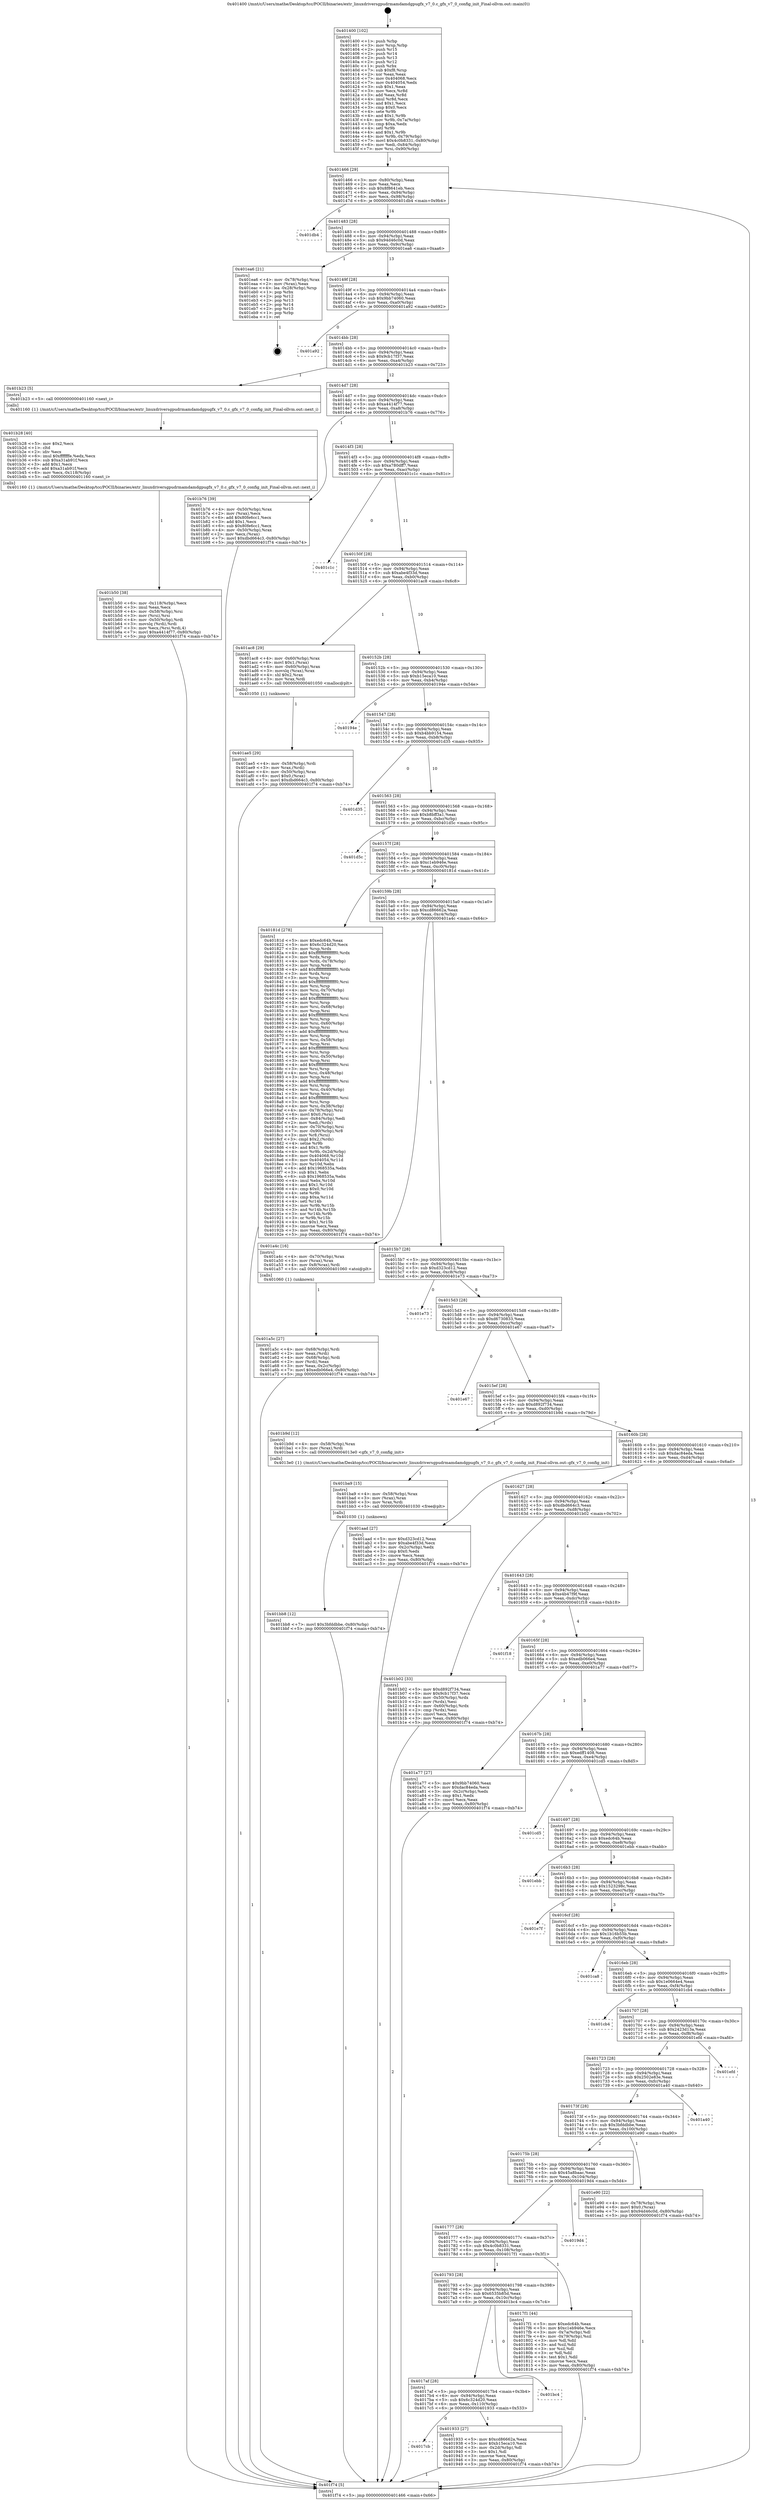 digraph "0x401400" {
  label = "0x401400 (/mnt/c/Users/mathe/Desktop/tcc/POCII/binaries/extr_linuxdriversgpudrmamdamdgpugfx_v7_0.c_gfx_v7_0_config_init_Final-ollvm.out::main(0))"
  labelloc = "t"
  node[shape=record]

  Entry [label="",width=0.3,height=0.3,shape=circle,fillcolor=black,style=filled]
  "0x401466" [label="{
     0x401466 [29]\l
     | [instrs]\l
     &nbsp;&nbsp;0x401466 \<+3\>: mov -0x80(%rbp),%eax\l
     &nbsp;&nbsp;0x401469 \<+2\>: mov %eax,%ecx\l
     &nbsp;&nbsp;0x40146b \<+6\>: sub $0x8f8641eb,%ecx\l
     &nbsp;&nbsp;0x401471 \<+6\>: mov %eax,-0x94(%rbp)\l
     &nbsp;&nbsp;0x401477 \<+6\>: mov %ecx,-0x98(%rbp)\l
     &nbsp;&nbsp;0x40147d \<+6\>: je 0000000000401db4 \<main+0x9b4\>\l
  }"]
  "0x401db4" [label="{
     0x401db4\l
  }", style=dashed]
  "0x401483" [label="{
     0x401483 [28]\l
     | [instrs]\l
     &nbsp;&nbsp;0x401483 \<+5\>: jmp 0000000000401488 \<main+0x88\>\l
     &nbsp;&nbsp;0x401488 \<+6\>: mov -0x94(%rbp),%eax\l
     &nbsp;&nbsp;0x40148e \<+5\>: sub $0x94d46c0d,%eax\l
     &nbsp;&nbsp;0x401493 \<+6\>: mov %eax,-0x9c(%rbp)\l
     &nbsp;&nbsp;0x401499 \<+6\>: je 0000000000401ea6 \<main+0xaa6\>\l
  }"]
  Exit [label="",width=0.3,height=0.3,shape=circle,fillcolor=black,style=filled,peripheries=2]
  "0x401ea6" [label="{
     0x401ea6 [21]\l
     | [instrs]\l
     &nbsp;&nbsp;0x401ea6 \<+4\>: mov -0x78(%rbp),%rax\l
     &nbsp;&nbsp;0x401eaa \<+2\>: mov (%rax),%eax\l
     &nbsp;&nbsp;0x401eac \<+4\>: lea -0x28(%rbp),%rsp\l
     &nbsp;&nbsp;0x401eb0 \<+1\>: pop %rbx\l
     &nbsp;&nbsp;0x401eb1 \<+2\>: pop %r12\l
     &nbsp;&nbsp;0x401eb3 \<+2\>: pop %r13\l
     &nbsp;&nbsp;0x401eb5 \<+2\>: pop %r14\l
     &nbsp;&nbsp;0x401eb7 \<+2\>: pop %r15\l
     &nbsp;&nbsp;0x401eb9 \<+1\>: pop %rbp\l
     &nbsp;&nbsp;0x401eba \<+1\>: ret\l
  }"]
  "0x40149f" [label="{
     0x40149f [28]\l
     | [instrs]\l
     &nbsp;&nbsp;0x40149f \<+5\>: jmp 00000000004014a4 \<main+0xa4\>\l
     &nbsp;&nbsp;0x4014a4 \<+6\>: mov -0x94(%rbp),%eax\l
     &nbsp;&nbsp;0x4014aa \<+5\>: sub $0x9bb74060,%eax\l
     &nbsp;&nbsp;0x4014af \<+6\>: mov %eax,-0xa0(%rbp)\l
     &nbsp;&nbsp;0x4014b5 \<+6\>: je 0000000000401a92 \<main+0x692\>\l
  }"]
  "0x401bb8" [label="{
     0x401bb8 [12]\l
     | [instrs]\l
     &nbsp;&nbsp;0x401bb8 \<+7\>: movl $0x3bfddbbe,-0x80(%rbp)\l
     &nbsp;&nbsp;0x401bbf \<+5\>: jmp 0000000000401f74 \<main+0xb74\>\l
  }"]
  "0x401a92" [label="{
     0x401a92\l
  }", style=dashed]
  "0x4014bb" [label="{
     0x4014bb [28]\l
     | [instrs]\l
     &nbsp;&nbsp;0x4014bb \<+5\>: jmp 00000000004014c0 \<main+0xc0\>\l
     &nbsp;&nbsp;0x4014c0 \<+6\>: mov -0x94(%rbp),%eax\l
     &nbsp;&nbsp;0x4014c6 \<+5\>: sub $0x9cb17f37,%eax\l
     &nbsp;&nbsp;0x4014cb \<+6\>: mov %eax,-0xa4(%rbp)\l
     &nbsp;&nbsp;0x4014d1 \<+6\>: je 0000000000401b23 \<main+0x723\>\l
  }"]
  "0x401ba9" [label="{
     0x401ba9 [15]\l
     | [instrs]\l
     &nbsp;&nbsp;0x401ba9 \<+4\>: mov -0x58(%rbp),%rax\l
     &nbsp;&nbsp;0x401bad \<+3\>: mov (%rax),%rax\l
     &nbsp;&nbsp;0x401bb0 \<+3\>: mov %rax,%rdi\l
     &nbsp;&nbsp;0x401bb3 \<+5\>: call 0000000000401030 \<free@plt\>\l
     | [calls]\l
     &nbsp;&nbsp;0x401030 \{1\} (unknown)\l
  }"]
  "0x401b23" [label="{
     0x401b23 [5]\l
     | [instrs]\l
     &nbsp;&nbsp;0x401b23 \<+5\>: call 0000000000401160 \<next_i\>\l
     | [calls]\l
     &nbsp;&nbsp;0x401160 \{1\} (/mnt/c/Users/mathe/Desktop/tcc/POCII/binaries/extr_linuxdriversgpudrmamdamdgpugfx_v7_0.c_gfx_v7_0_config_init_Final-ollvm.out::next_i)\l
  }"]
  "0x4014d7" [label="{
     0x4014d7 [28]\l
     | [instrs]\l
     &nbsp;&nbsp;0x4014d7 \<+5\>: jmp 00000000004014dc \<main+0xdc\>\l
     &nbsp;&nbsp;0x4014dc \<+6\>: mov -0x94(%rbp),%eax\l
     &nbsp;&nbsp;0x4014e2 \<+5\>: sub $0xa4414f77,%eax\l
     &nbsp;&nbsp;0x4014e7 \<+6\>: mov %eax,-0xa8(%rbp)\l
     &nbsp;&nbsp;0x4014ed \<+6\>: je 0000000000401b76 \<main+0x776\>\l
  }"]
  "0x401b50" [label="{
     0x401b50 [38]\l
     | [instrs]\l
     &nbsp;&nbsp;0x401b50 \<+6\>: mov -0x118(%rbp),%ecx\l
     &nbsp;&nbsp;0x401b56 \<+3\>: imul %eax,%ecx\l
     &nbsp;&nbsp;0x401b59 \<+4\>: mov -0x58(%rbp),%rsi\l
     &nbsp;&nbsp;0x401b5d \<+3\>: mov (%rsi),%rsi\l
     &nbsp;&nbsp;0x401b60 \<+4\>: mov -0x50(%rbp),%rdi\l
     &nbsp;&nbsp;0x401b64 \<+3\>: movslq (%rdi),%rdi\l
     &nbsp;&nbsp;0x401b67 \<+3\>: mov %ecx,(%rsi,%rdi,4)\l
     &nbsp;&nbsp;0x401b6a \<+7\>: movl $0xa4414f77,-0x80(%rbp)\l
     &nbsp;&nbsp;0x401b71 \<+5\>: jmp 0000000000401f74 \<main+0xb74\>\l
  }"]
  "0x401b76" [label="{
     0x401b76 [39]\l
     | [instrs]\l
     &nbsp;&nbsp;0x401b76 \<+4\>: mov -0x50(%rbp),%rax\l
     &nbsp;&nbsp;0x401b7a \<+2\>: mov (%rax),%ecx\l
     &nbsp;&nbsp;0x401b7c \<+6\>: add $0x80fe6cc1,%ecx\l
     &nbsp;&nbsp;0x401b82 \<+3\>: add $0x1,%ecx\l
     &nbsp;&nbsp;0x401b85 \<+6\>: sub $0x80fe6cc1,%ecx\l
     &nbsp;&nbsp;0x401b8b \<+4\>: mov -0x50(%rbp),%rax\l
     &nbsp;&nbsp;0x401b8f \<+2\>: mov %ecx,(%rax)\l
     &nbsp;&nbsp;0x401b91 \<+7\>: movl $0xdbd664c3,-0x80(%rbp)\l
     &nbsp;&nbsp;0x401b98 \<+5\>: jmp 0000000000401f74 \<main+0xb74\>\l
  }"]
  "0x4014f3" [label="{
     0x4014f3 [28]\l
     | [instrs]\l
     &nbsp;&nbsp;0x4014f3 \<+5\>: jmp 00000000004014f8 \<main+0xf8\>\l
     &nbsp;&nbsp;0x4014f8 \<+6\>: mov -0x94(%rbp),%eax\l
     &nbsp;&nbsp;0x4014fe \<+5\>: sub $0xa780dff7,%eax\l
     &nbsp;&nbsp;0x401503 \<+6\>: mov %eax,-0xac(%rbp)\l
     &nbsp;&nbsp;0x401509 \<+6\>: je 0000000000401c1c \<main+0x81c\>\l
  }"]
  "0x401b28" [label="{
     0x401b28 [40]\l
     | [instrs]\l
     &nbsp;&nbsp;0x401b28 \<+5\>: mov $0x2,%ecx\l
     &nbsp;&nbsp;0x401b2d \<+1\>: cltd\l
     &nbsp;&nbsp;0x401b2e \<+2\>: idiv %ecx\l
     &nbsp;&nbsp;0x401b30 \<+6\>: imul $0xfffffffe,%edx,%ecx\l
     &nbsp;&nbsp;0x401b36 \<+6\>: sub $0xa31ab91f,%ecx\l
     &nbsp;&nbsp;0x401b3c \<+3\>: add $0x1,%ecx\l
     &nbsp;&nbsp;0x401b3f \<+6\>: add $0xa31ab91f,%ecx\l
     &nbsp;&nbsp;0x401b45 \<+6\>: mov %ecx,-0x118(%rbp)\l
     &nbsp;&nbsp;0x401b4b \<+5\>: call 0000000000401160 \<next_i\>\l
     | [calls]\l
     &nbsp;&nbsp;0x401160 \{1\} (/mnt/c/Users/mathe/Desktop/tcc/POCII/binaries/extr_linuxdriversgpudrmamdamdgpugfx_v7_0.c_gfx_v7_0_config_init_Final-ollvm.out::next_i)\l
  }"]
  "0x401c1c" [label="{
     0x401c1c\l
  }", style=dashed]
  "0x40150f" [label="{
     0x40150f [28]\l
     | [instrs]\l
     &nbsp;&nbsp;0x40150f \<+5\>: jmp 0000000000401514 \<main+0x114\>\l
     &nbsp;&nbsp;0x401514 \<+6\>: mov -0x94(%rbp),%eax\l
     &nbsp;&nbsp;0x40151a \<+5\>: sub $0xabe4f33d,%eax\l
     &nbsp;&nbsp;0x40151f \<+6\>: mov %eax,-0xb0(%rbp)\l
     &nbsp;&nbsp;0x401525 \<+6\>: je 0000000000401ac8 \<main+0x6c8\>\l
  }"]
  "0x401ae5" [label="{
     0x401ae5 [29]\l
     | [instrs]\l
     &nbsp;&nbsp;0x401ae5 \<+4\>: mov -0x58(%rbp),%rdi\l
     &nbsp;&nbsp;0x401ae9 \<+3\>: mov %rax,(%rdi)\l
     &nbsp;&nbsp;0x401aec \<+4\>: mov -0x50(%rbp),%rax\l
     &nbsp;&nbsp;0x401af0 \<+6\>: movl $0x0,(%rax)\l
     &nbsp;&nbsp;0x401af6 \<+7\>: movl $0xdbd664c3,-0x80(%rbp)\l
     &nbsp;&nbsp;0x401afd \<+5\>: jmp 0000000000401f74 \<main+0xb74\>\l
  }"]
  "0x401ac8" [label="{
     0x401ac8 [29]\l
     | [instrs]\l
     &nbsp;&nbsp;0x401ac8 \<+4\>: mov -0x60(%rbp),%rax\l
     &nbsp;&nbsp;0x401acc \<+6\>: movl $0x1,(%rax)\l
     &nbsp;&nbsp;0x401ad2 \<+4\>: mov -0x60(%rbp),%rax\l
     &nbsp;&nbsp;0x401ad6 \<+3\>: movslq (%rax),%rax\l
     &nbsp;&nbsp;0x401ad9 \<+4\>: shl $0x2,%rax\l
     &nbsp;&nbsp;0x401add \<+3\>: mov %rax,%rdi\l
     &nbsp;&nbsp;0x401ae0 \<+5\>: call 0000000000401050 \<malloc@plt\>\l
     | [calls]\l
     &nbsp;&nbsp;0x401050 \{1\} (unknown)\l
  }"]
  "0x40152b" [label="{
     0x40152b [28]\l
     | [instrs]\l
     &nbsp;&nbsp;0x40152b \<+5\>: jmp 0000000000401530 \<main+0x130\>\l
     &nbsp;&nbsp;0x401530 \<+6\>: mov -0x94(%rbp),%eax\l
     &nbsp;&nbsp;0x401536 \<+5\>: sub $0xb15eca10,%eax\l
     &nbsp;&nbsp;0x40153b \<+6\>: mov %eax,-0xb4(%rbp)\l
     &nbsp;&nbsp;0x401541 \<+6\>: je 000000000040194e \<main+0x54e\>\l
  }"]
  "0x401a5c" [label="{
     0x401a5c [27]\l
     | [instrs]\l
     &nbsp;&nbsp;0x401a5c \<+4\>: mov -0x68(%rbp),%rdi\l
     &nbsp;&nbsp;0x401a60 \<+2\>: mov %eax,(%rdi)\l
     &nbsp;&nbsp;0x401a62 \<+4\>: mov -0x68(%rbp),%rdi\l
     &nbsp;&nbsp;0x401a66 \<+2\>: mov (%rdi),%eax\l
     &nbsp;&nbsp;0x401a68 \<+3\>: mov %eax,-0x2c(%rbp)\l
     &nbsp;&nbsp;0x401a6b \<+7\>: movl $0xedb066e4,-0x80(%rbp)\l
     &nbsp;&nbsp;0x401a72 \<+5\>: jmp 0000000000401f74 \<main+0xb74\>\l
  }"]
  "0x40194e" [label="{
     0x40194e\l
  }", style=dashed]
  "0x401547" [label="{
     0x401547 [28]\l
     | [instrs]\l
     &nbsp;&nbsp;0x401547 \<+5\>: jmp 000000000040154c \<main+0x14c\>\l
     &nbsp;&nbsp;0x40154c \<+6\>: mov -0x94(%rbp),%eax\l
     &nbsp;&nbsp;0x401552 \<+5\>: sub $0xb4bb9154,%eax\l
     &nbsp;&nbsp;0x401557 \<+6\>: mov %eax,-0xb8(%rbp)\l
     &nbsp;&nbsp;0x40155d \<+6\>: je 0000000000401d35 \<main+0x935\>\l
  }"]
  "0x4017cb" [label="{
     0x4017cb\l
  }", style=dashed]
  "0x401d35" [label="{
     0x401d35\l
  }", style=dashed]
  "0x401563" [label="{
     0x401563 [28]\l
     | [instrs]\l
     &nbsp;&nbsp;0x401563 \<+5\>: jmp 0000000000401568 \<main+0x168\>\l
     &nbsp;&nbsp;0x401568 \<+6\>: mov -0x94(%rbp),%eax\l
     &nbsp;&nbsp;0x40156e \<+5\>: sub $0xb8bff3a1,%eax\l
     &nbsp;&nbsp;0x401573 \<+6\>: mov %eax,-0xbc(%rbp)\l
     &nbsp;&nbsp;0x401579 \<+6\>: je 0000000000401d5c \<main+0x95c\>\l
  }"]
  "0x401933" [label="{
     0x401933 [27]\l
     | [instrs]\l
     &nbsp;&nbsp;0x401933 \<+5\>: mov $0xcd86662a,%eax\l
     &nbsp;&nbsp;0x401938 \<+5\>: mov $0xb15eca10,%ecx\l
     &nbsp;&nbsp;0x40193d \<+3\>: mov -0x2d(%rbp),%dl\l
     &nbsp;&nbsp;0x401940 \<+3\>: test $0x1,%dl\l
     &nbsp;&nbsp;0x401943 \<+3\>: cmovne %ecx,%eax\l
     &nbsp;&nbsp;0x401946 \<+3\>: mov %eax,-0x80(%rbp)\l
     &nbsp;&nbsp;0x401949 \<+5\>: jmp 0000000000401f74 \<main+0xb74\>\l
  }"]
  "0x401d5c" [label="{
     0x401d5c\l
  }", style=dashed]
  "0x40157f" [label="{
     0x40157f [28]\l
     | [instrs]\l
     &nbsp;&nbsp;0x40157f \<+5\>: jmp 0000000000401584 \<main+0x184\>\l
     &nbsp;&nbsp;0x401584 \<+6\>: mov -0x94(%rbp),%eax\l
     &nbsp;&nbsp;0x40158a \<+5\>: sub $0xc1eb946e,%eax\l
     &nbsp;&nbsp;0x40158f \<+6\>: mov %eax,-0xc0(%rbp)\l
     &nbsp;&nbsp;0x401595 \<+6\>: je 000000000040181d \<main+0x41d\>\l
  }"]
  "0x4017af" [label="{
     0x4017af [28]\l
     | [instrs]\l
     &nbsp;&nbsp;0x4017af \<+5\>: jmp 00000000004017b4 \<main+0x3b4\>\l
     &nbsp;&nbsp;0x4017b4 \<+6\>: mov -0x94(%rbp),%eax\l
     &nbsp;&nbsp;0x4017ba \<+5\>: sub $0x6c324d20,%eax\l
     &nbsp;&nbsp;0x4017bf \<+6\>: mov %eax,-0x110(%rbp)\l
     &nbsp;&nbsp;0x4017c5 \<+6\>: je 0000000000401933 \<main+0x533\>\l
  }"]
  "0x40181d" [label="{
     0x40181d [278]\l
     | [instrs]\l
     &nbsp;&nbsp;0x40181d \<+5\>: mov $0xedc64b,%eax\l
     &nbsp;&nbsp;0x401822 \<+5\>: mov $0x6c324d20,%ecx\l
     &nbsp;&nbsp;0x401827 \<+3\>: mov %rsp,%rdx\l
     &nbsp;&nbsp;0x40182a \<+4\>: add $0xfffffffffffffff0,%rdx\l
     &nbsp;&nbsp;0x40182e \<+3\>: mov %rdx,%rsp\l
     &nbsp;&nbsp;0x401831 \<+4\>: mov %rdx,-0x78(%rbp)\l
     &nbsp;&nbsp;0x401835 \<+3\>: mov %rsp,%rdx\l
     &nbsp;&nbsp;0x401838 \<+4\>: add $0xfffffffffffffff0,%rdx\l
     &nbsp;&nbsp;0x40183c \<+3\>: mov %rdx,%rsp\l
     &nbsp;&nbsp;0x40183f \<+3\>: mov %rsp,%rsi\l
     &nbsp;&nbsp;0x401842 \<+4\>: add $0xfffffffffffffff0,%rsi\l
     &nbsp;&nbsp;0x401846 \<+3\>: mov %rsi,%rsp\l
     &nbsp;&nbsp;0x401849 \<+4\>: mov %rsi,-0x70(%rbp)\l
     &nbsp;&nbsp;0x40184d \<+3\>: mov %rsp,%rsi\l
     &nbsp;&nbsp;0x401850 \<+4\>: add $0xfffffffffffffff0,%rsi\l
     &nbsp;&nbsp;0x401854 \<+3\>: mov %rsi,%rsp\l
     &nbsp;&nbsp;0x401857 \<+4\>: mov %rsi,-0x68(%rbp)\l
     &nbsp;&nbsp;0x40185b \<+3\>: mov %rsp,%rsi\l
     &nbsp;&nbsp;0x40185e \<+4\>: add $0xfffffffffffffff0,%rsi\l
     &nbsp;&nbsp;0x401862 \<+3\>: mov %rsi,%rsp\l
     &nbsp;&nbsp;0x401865 \<+4\>: mov %rsi,-0x60(%rbp)\l
     &nbsp;&nbsp;0x401869 \<+3\>: mov %rsp,%rsi\l
     &nbsp;&nbsp;0x40186c \<+4\>: add $0xfffffffffffffff0,%rsi\l
     &nbsp;&nbsp;0x401870 \<+3\>: mov %rsi,%rsp\l
     &nbsp;&nbsp;0x401873 \<+4\>: mov %rsi,-0x58(%rbp)\l
     &nbsp;&nbsp;0x401877 \<+3\>: mov %rsp,%rsi\l
     &nbsp;&nbsp;0x40187a \<+4\>: add $0xfffffffffffffff0,%rsi\l
     &nbsp;&nbsp;0x40187e \<+3\>: mov %rsi,%rsp\l
     &nbsp;&nbsp;0x401881 \<+4\>: mov %rsi,-0x50(%rbp)\l
     &nbsp;&nbsp;0x401885 \<+3\>: mov %rsp,%rsi\l
     &nbsp;&nbsp;0x401888 \<+4\>: add $0xfffffffffffffff0,%rsi\l
     &nbsp;&nbsp;0x40188c \<+3\>: mov %rsi,%rsp\l
     &nbsp;&nbsp;0x40188f \<+4\>: mov %rsi,-0x48(%rbp)\l
     &nbsp;&nbsp;0x401893 \<+3\>: mov %rsp,%rsi\l
     &nbsp;&nbsp;0x401896 \<+4\>: add $0xfffffffffffffff0,%rsi\l
     &nbsp;&nbsp;0x40189a \<+3\>: mov %rsi,%rsp\l
     &nbsp;&nbsp;0x40189d \<+4\>: mov %rsi,-0x40(%rbp)\l
     &nbsp;&nbsp;0x4018a1 \<+3\>: mov %rsp,%rsi\l
     &nbsp;&nbsp;0x4018a4 \<+4\>: add $0xfffffffffffffff0,%rsi\l
     &nbsp;&nbsp;0x4018a8 \<+3\>: mov %rsi,%rsp\l
     &nbsp;&nbsp;0x4018ab \<+4\>: mov %rsi,-0x38(%rbp)\l
     &nbsp;&nbsp;0x4018af \<+4\>: mov -0x78(%rbp),%rsi\l
     &nbsp;&nbsp;0x4018b3 \<+6\>: movl $0x0,(%rsi)\l
     &nbsp;&nbsp;0x4018b9 \<+6\>: mov -0x84(%rbp),%edi\l
     &nbsp;&nbsp;0x4018bf \<+2\>: mov %edi,(%rdx)\l
     &nbsp;&nbsp;0x4018c1 \<+4\>: mov -0x70(%rbp),%rsi\l
     &nbsp;&nbsp;0x4018c5 \<+7\>: mov -0x90(%rbp),%r8\l
     &nbsp;&nbsp;0x4018cc \<+3\>: mov %r8,(%rsi)\l
     &nbsp;&nbsp;0x4018cf \<+3\>: cmpl $0x2,(%rdx)\l
     &nbsp;&nbsp;0x4018d2 \<+4\>: setne %r9b\l
     &nbsp;&nbsp;0x4018d6 \<+4\>: and $0x1,%r9b\l
     &nbsp;&nbsp;0x4018da \<+4\>: mov %r9b,-0x2d(%rbp)\l
     &nbsp;&nbsp;0x4018de \<+8\>: mov 0x404068,%r10d\l
     &nbsp;&nbsp;0x4018e6 \<+8\>: mov 0x404054,%r11d\l
     &nbsp;&nbsp;0x4018ee \<+3\>: mov %r10d,%ebx\l
     &nbsp;&nbsp;0x4018f1 \<+6\>: add $0x1968535a,%ebx\l
     &nbsp;&nbsp;0x4018f7 \<+3\>: sub $0x1,%ebx\l
     &nbsp;&nbsp;0x4018fa \<+6\>: sub $0x1968535a,%ebx\l
     &nbsp;&nbsp;0x401900 \<+4\>: imul %ebx,%r10d\l
     &nbsp;&nbsp;0x401904 \<+4\>: and $0x1,%r10d\l
     &nbsp;&nbsp;0x401908 \<+4\>: cmp $0x0,%r10d\l
     &nbsp;&nbsp;0x40190c \<+4\>: sete %r9b\l
     &nbsp;&nbsp;0x401910 \<+4\>: cmp $0xa,%r11d\l
     &nbsp;&nbsp;0x401914 \<+4\>: setl %r14b\l
     &nbsp;&nbsp;0x401918 \<+3\>: mov %r9b,%r15b\l
     &nbsp;&nbsp;0x40191b \<+3\>: and %r14b,%r15b\l
     &nbsp;&nbsp;0x40191e \<+3\>: xor %r14b,%r9b\l
     &nbsp;&nbsp;0x401921 \<+3\>: or %r9b,%r15b\l
     &nbsp;&nbsp;0x401924 \<+4\>: test $0x1,%r15b\l
     &nbsp;&nbsp;0x401928 \<+3\>: cmovne %ecx,%eax\l
     &nbsp;&nbsp;0x40192b \<+3\>: mov %eax,-0x80(%rbp)\l
     &nbsp;&nbsp;0x40192e \<+5\>: jmp 0000000000401f74 \<main+0xb74\>\l
  }"]
  "0x40159b" [label="{
     0x40159b [28]\l
     | [instrs]\l
     &nbsp;&nbsp;0x40159b \<+5\>: jmp 00000000004015a0 \<main+0x1a0\>\l
     &nbsp;&nbsp;0x4015a0 \<+6\>: mov -0x94(%rbp),%eax\l
     &nbsp;&nbsp;0x4015a6 \<+5\>: sub $0xcd86662a,%eax\l
     &nbsp;&nbsp;0x4015ab \<+6\>: mov %eax,-0xc4(%rbp)\l
     &nbsp;&nbsp;0x4015b1 \<+6\>: je 0000000000401a4c \<main+0x64c\>\l
  }"]
  "0x401bc4" [label="{
     0x401bc4\l
  }", style=dashed]
  "0x401a4c" [label="{
     0x401a4c [16]\l
     | [instrs]\l
     &nbsp;&nbsp;0x401a4c \<+4\>: mov -0x70(%rbp),%rax\l
     &nbsp;&nbsp;0x401a50 \<+3\>: mov (%rax),%rax\l
     &nbsp;&nbsp;0x401a53 \<+4\>: mov 0x8(%rax),%rdi\l
     &nbsp;&nbsp;0x401a57 \<+5\>: call 0000000000401060 \<atoi@plt\>\l
     | [calls]\l
     &nbsp;&nbsp;0x401060 \{1\} (unknown)\l
  }"]
  "0x4015b7" [label="{
     0x4015b7 [28]\l
     | [instrs]\l
     &nbsp;&nbsp;0x4015b7 \<+5\>: jmp 00000000004015bc \<main+0x1bc\>\l
     &nbsp;&nbsp;0x4015bc \<+6\>: mov -0x94(%rbp),%eax\l
     &nbsp;&nbsp;0x4015c2 \<+5\>: sub $0xd323cd12,%eax\l
     &nbsp;&nbsp;0x4015c7 \<+6\>: mov %eax,-0xc8(%rbp)\l
     &nbsp;&nbsp;0x4015cd \<+6\>: je 0000000000401e73 \<main+0xa73\>\l
  }"]
  "0x401400" [label="{
     0x401400 [102]\l
     | [instrs]\l
     &nbsp;&nbsp;0x401400 \<+1\>: push %rbp\l
     &nbsp;&nbsp;0x401401 \<+3\>: mov %rsp,%rbp\l
     &nbsp;&nbsp;0x401404 \<+2\>: push %r15\l
     &nbsp;&nbsp;0x401406 \<+2\>: push %r14\l
     &nbsp;&nbsp;0x401408 \<+2\>: push %r13\l
     &nbsp;&nbsp;0x40140a \<+2\>: push %r12\l
     &nbsp;&nbsp;0x40140c \<+1\>: push %rbx\l
     &nbsp;&nbsp;0x40140d \<+7\>: sub $0xf8,%rsp\l
     &nbsp;&nbsp;0x401414 \<+2\>: xor %eax,%eax\l
     &nbsp;&nbsp;0x401416 \<+7\>: mov 0x404068,%ecx\l
     &nbsp;&nbsp;0x40141d \<+7\>: mov 0x404054,%edx\l
     &nbsp;&nbsp;0x401424 \<+3\>: sub $0x1,%eax\l
     &nbsp;&nbsp;0x401427 \<+3\>: mov %ecx,%r8d\l
     &nbsp;&nbsp;0x40142a \<+3\>: add %eax,%r8d\l
     &nbsp;&nbsp;0x40142d \<+4\>: imul %r8d,%ecx\l
     &nbsp;&nbsp;0x401431 \<+3\>: and $0x1,%ecx\l
     &nbsp;&nbsp;0x401434 \<+3\>: cmp $0x0,%ecx\l
     &nbsp;&nbsp;0x401437 \<+4\>: sete %r9b\l
     &nbsp;&nbsp;0x40143b \<+4\>: and $0x1,%r9b\l
     &nbsp;&nbsp;0x40143f \<+4\>: mov %r9b,-0x7a(%rbp)\l
     &nbsp;&nbsp;0x401443 \<+3\>: cmp $0xa,%edx\l
     &nbsp;&nbsp;0x401446 \<+4\>: setl %r9b\l
     &nbsp;&nbsp;0x40144a \<+4\>: and $0x1,%r9b\l
     &nbsp;&nbsp;0x40144e \<+4\>: mov %r9b,-0x79(%rbp)\l
     &nbsp;&nbsp;0x401452 \<+7\>: movl $0x4c0b8331,-0x80(%rbp)\l
     &nbsp;&nbsp;0x401459 \<+6\>: mov %edi,-0x84(%rbp)\l
     &nbsp;&nbsp;0x40145f \<+7\>: mov %rsi,-0x90(%rbp)\l
  }"]
  "0x401e73" [label="{
     0x401e73\l
  }", style=dashed]
  "0x4015d3" [label="{
     0x4015d3 [28]\l
     | [instrs]\l
     &nbsp;&nbsp;0x4015d3 \<+5\>: jmp 00000000004015d8 \<main+0x1d8\>\l
     &nbsp;&nbsp;0x4015d8 \<+6\>: mov -0x94(%rbp),%eax\l
     &nbsp;&nbsp;0x4015de \<+5\>: sub $0xd6730833,%eax\l
     &nbsp;&nbsp;0x4015e3 \<+6\>: mov %eax,-0xcc(%rbp)\l
     &nbsp;&nbsp;0x4015e9 \<+6\>: je 0000000000401e67 \<main+0xa67\>\l
  }"]
  "0x401f74" [label="{
     0x401f74 [5]\l
     | [instrs]\l
     &nbsp;&nbsp;0x401f74 \<+5\>: jmp 0000000000401466 \<main+0x66\>\l
  }"]
  "0x401e67" [label="{
     0x401e67\l
  }", style=dashed]
  "0x4015ef" [label="{
     0x4015ef [28]\l
     | [instrs]\l
     &nbsp;&nbsp;0x4015ef \<+5\>: jmp 00000000004015f4 \<main+0x1f4\>\l
     &nbsp;&nbsp;0x4015f4 \<+6\>: mov -0x94(%rbp),%eax\l
     &nbsp;&nbsp;0x4015fa \<+5\>: sub $0xd892f734,%eax\l
     &nbsp;&nbsp;0x4015ff \<+6\>: mov %eax,-0xd0(%rbp)\l
     &nbsp;&nbsp;0x401605 \<+6\>: je 0000000000401b9d \<main+0x79d\>\l
  }"]
  "0x401793" [label="{
     0x401793 [28]\l
     | [instrs]\l
     &nbsp;&nbsp;0x401793 \<+5\>: jmp 0000000000401798 \<main+0x398\>\l
     &nbsp;&nbsp;0x401798 \<+6\>: mov -0x94(%rbp),%eax\l
     &nbsp;&nbsp;0x40179e \<+5\>: sub $0x6535b85d,%eax\l
     &nbsp;&nbsp;0x4017a3 \<+6\>: mov %eax,-0x10c(%rbp)\l
     &nbsp;&nbsp;0x4017a9 \<+6\>: je 0000000000401bc4 \<main+0x7c4\>\l
  }"]
  "0x401b9d" [label="{
     0x401b9d [12]\l
     | [instrs]\l
     &nbsp;&nbsp;0x401b9d \<+4\>: mov -0x58(%rbp),%rax\l
     &nbsp;&nbsp;0x401ba1 \<+3\>: mov (%rax),%rdi\l
     &nbsp;&nbsp;0x401ba4 \<+5\>: call 00000000004013e0 \<gfx_v7_0_config_init\>\l
     | [calls]\l
     &nbsp;&nbsp;0x4013e0 \{1\} (/mnt/c/Users/mathe/Desktop/tcc/POCII/binaries/extr_linuxdriversgpudrmamdamdgpugfx_v7_0.c_gfx_v7_0_config_init_Final-ollvm.out::gfx_v7_0_config_init)\l
  }"]
  "0x40160b" [label="{
     0x40160b [28]\l
     | [instrs]\l
     &nbsp;&nbsp;0x40160b \<+5\>: jmp 0000000000401610 \<main+0x210\>\l
     &nbsp;&nbsp;0x401610 \<+6\>: mov -0x94(%rbp),%eax\l
     &nbsp;&nbsp;0x401616 \<+5\>: sub $0xdac84eda,%eax\l
     &nbsp;&nbsp;0x40161b \<+6\>: mov %eax,-0xd4(%rbp)\l
     &nbsp;&nbsp;0x401621 \<+6\>: je 0000000000401aad \<main+0x6ad\>\l
  }"]
  "0x4017f1" [label="{
     0x4017f1 [44]\l
     | [instrs]\l
     &nbsp;&nbsp;0x4017f1 \<+5\>: mov $0xedc64b,%eax\l
     &nbsp;&nbsp;0x4017f6 \<+5\>: mov $0xc1eb946e,%ecx\l
     &nbsp;&nbsp;0x4017fb \<+3\>: mov -0x7a(%rbp),%dl\l
     &nbsp;&nbsp;0x4017fe \<+4\>: mov -0x79(%rbp),%sil\l
     &nbsp;&nbsp;0x401802 \<+3\>: mov %dl,%dil\l
     &nbsp;&nbsp;0x401805 \<+3\>: and %sil,%dil\l
     &nbsp;&nbsp;0x401808 \<+3\>: xor %sil,%dl\l
     &nbsp;&nbsp;0x40180b \<+3\>: or %dl,%dil\l
     &nbsp;&nbsp;0x40180e \<+4\>: test $0x1,%dil\l
     &nbsp;&nbsp;0x401812 \<+3\>: cmovne %ecx,%eax\l
     &nbsp;&nbsp;0x401815 \<+3\>: mov %eax,-0x80(%rbp)\l
     &nbsp;&nbsp;0x401818 \<+5\>: jmp 0000000000401f74 \<main+0xb74\>\l
  }"]
  "0x401aad" [label="{
     0x401aad [27]\l
     | [instrs]\l
     &nbsp;&nbsp;0x401aad \<+5\>: mov $0xd323cd12,%eax\l
     &nbsp;&nbsp;0x401ab2 \<+5\>: mov $0xabe4f33d,%ecx\l
     &nbsp;&nbsp;0x401ab7 \<+3\>: mov -0x2c(%rbp),%edx\l
     &nbsp;&nbsp;0x401aba \<+3\>: cmp $0x0,%edx\l
     &nbsp;&nbsp;0x401abd \<+3\>: cmove %ecx,%eax\l
     &nbsp;&nbsp;0x401ac0 \<+3\>: mov %eax,-0x80(%rbp)\l
     &nbsp;&nbsp;0x401ac3 \<+5\>: jmp 0000000000401f74 \<main+0xb74\>\l
  }"]
  "0x401627" [label="{
     0x401627 [28]\l
     | [instrs]\l
     &nbsp;&nbsp;0x401627 \<+5\>: jmp 000000000040162c \<main+0x22c\>\l
     &nbsp;&nbsp;0x40162c \<+6\>: mov -0x94(%rbp),%eax\l
     &nbsp;&nbsp;0x401632 \<+5\>: sub $0xdbd664c3,%eax\l
     &nbsp;&nbsp;0x401637 \<+6\>: mov %eax,-0xd8(%rbp)\l
     &nbsp;&nbsp;0x40163d \<+6\>: je 0000000000401b02 \<main+0x702\>\l
  }"]
  "0x401777" [label="{
     0x401777 [28]\l
     | [instrs]\l
     &nbsp;&nbsp;0x401777 \<+5\>: jmp 000000000040177c \<main+0x37c\>\l
     &nbsp;&nbsp;0x40177c \<+6\>: mov -0x94(%rbp),%eax\l
     &nbsp;&nbsp;0x401782 \<+5\>: sub $0x4c0b8331,%eax\l
     &nbsp;&nbsp;0x401787 \<+6\>: mov %eax,-0x108(%rbp)\l
     &nbsp;&nbsp;0x40178d \<+6\>: je 00000000004017f1 \<main+0x3f1\>\l
  }"]
  "0x401b02" [label="{
     0x401b02 [33]\l
     | [instrs]\l
     &nbsp;&nbsp;0x401b02 \<+5\>: mov $0xd892f734,%eax\l
     &nbsp;&nbsp;0x401b07 \<+5\>: mov $0x9cb17f37,%ecx\l
     &nbsp;&nbsp;0x401b0c \<+4\>: mov -0x50(%rbp),%rdx\l
     &nbsp;&nbsp;0x401b10 \<+2\>: mov (%rdx),%esi\l
     &nbsp;&nbsp;0x401b12 \<+4\>: mov -0x60(%rbp),%rdx\l
     &nbsp;&nbsp;0x401b16 \<+2\>: cmp (%rdx),%esi\l
     &nbsp;&nbsp;0x401b18 \<+3\>: cmovl %ecx,%eax\l
     &nbsp;&nbsp;0x401b1b \<+3\>: mov %eax,-0x80(%rbp)\l
     &nbsp;&nbsp;0x401b1e \<+5\>: jmp 0000000000401f74 \<main+0xb74\>\l
  }"]
  "0x401643" [label="{
     0x401643 [28]\l
     | [instrs]\l
     &nbsp;&nbsp;0x401643 \<+5\>: jmp 0000000000401648 \<main+0x248\>\l
     &nbsp;&nbsp;0x401648 \<+6\>: mov -0x94(%rbp),%eax\l
     &nbsp;&nbsp;0x40164e \<+5\>: sub $0xe4b47f9f,%eax\l
     &nbsp;&nbsp;0x401653 \<+6\>: mov %eax,-0xdc(%rbp)\l
     &nbsp;&nbsp;0x401659 \<+6\>: je 0000000000401f18 \<main+0xb18\>\l
  }"]
  "0x4019d4" [label="{
     0x4019d4\l
  }", style=dashed]
  "0x401f18" [label="{
     0x401f18\l
  }", style=dashed]
  "0x40165f" [label="{
     0x40165f [28]\l
     | [instrs]\l
     &nbsp;&nbsp;0x40165f \<+5\>: jmp 0000000000401664 \<main+0x264\>\l
     &nbsp;&nbsp;0x401664 \<+6\>: mov -0x94(%rbp),%eax\l
     &nbsp;&nbsp;0x40166a \<+5\>: sub $0xedb066e4,%eax\l
     &nbsp;&nbsp;0x40166f \<+6\>: mov %eax,-0xe0(%rbp)\l
     &nbsp;&nbsp;0x401675 \<+6\>: je 0000000000401a77 \<main+0x677\>\l
  }"]
  "0x40175b" [label="{
     0x40175b [28]\l
     | [instrs]\l
     &nbsp;&nbsp;0x40175b \<+5\>: jmp 0000000000401760 \<main+0x360\>\l
     &nbsp;&nbsp;0x401760 \<+6\>: mov -0x94(%rbp),%eax\l
     &nbsp;&nbsp;0x401766 \<+5\>: sub $0x45a8baac,%eax\l
     &nbsp;&nbsp;0x40176b \<+6\>: mov %eax,-0x104(%rbp)\l
     &nbsp;&nbsp;0x401771 \<+6\>: je 00000000004019d4 \<main+0x5d4\>\l
  }"]
  "0x401a77" [label="{
     0x401a77 [27]\l
     | [instrs]\l
     &nbsp;&nbsp;0x401a77 \<+5\>: mov $0x9bb74060,%eax\l
     &nbsp;&nbsp;0x401a7c \<+5\>: mov $0xdac84eda,%ecx\l
     &nbsp;&nbsp;0x401a81 \<+3\>: mov -0x2c(%rbp),%edx\l
     &nbsp;&nbsp;0x401a84 \<+3\>: cmp $0x1,%edx\l
     &nbsp;&nbsp;0x401a87 \<+3\>: cmovl %ecx,%eax\l
     &nbsp;&nbsp;0x401a8a \<+3\>: mov %eax,-0x80(%rbp)\l
     &nbsp;&nbsp;0x401a8d \<+5\>: jmp 0000000000401f74 \<main+0xb74\>\l
  }"]
  "0x40167b" [label="{
     0x40167b [28]\l
     | [instrs]\l
     &nbsp;&nbsp;0x40167b \<+5\>: jmp 0000000000401680 \<main+0x280\>\l
     &nbsp;&nbsp;0x401680 \<+6\>: mov -0x94(%rbp),%eax\l
     &nbsp;&nbsp;0x401686 \<+5\>: sub $0xedff1408,%eax\l
     &nbsp;&nbsp;0x40168b \<+6\>: mov %eax,-0xe4(%rbp)\l
     &nbsp;&nbsp;0x401691 \<+6\>: je 0000000000401cd5 \<main+0x8d5\>\l
  }"]
  "0x401e90" [label="{
     0x401e90 [22]\l
     | [instrs]\l
     &nbsp;&nbsp;0x401e90 \<+4\>: mov -0x78(%rbp),%rax\l
     &nbsp;&nbsp;0x401e94 \<+6\>: movl $0x0,(%rax)\l
     &nbsp;&nbsp;0x401e9a \<+7\>: movl $0x94d46c0d,-0x80(%rbp)\l
     &nbsp;&nbsp;0x401ea1 \<+5\>: jmp 0000000000401f74 \<main+0xb74\>\l
  }"]
  "0x401cd5" [label="{
     0x401cd5\l
  }", style=dashed]
  "0x401697" [label="{
     0x401697 [28]\l
     | [instrs]\l
     &nbsp;&nbsp;0x401697 \<+5\>: jmp 000000000040169c \<main+0x29c\>\l
     &nbsp;&nbsp;0x40169c \<+6\>: mov -0x94(%rbp),%eax\l
     &nbsp;&nbsp;0x4016a2 \<+5\>: sub $0xedc64b,%eax\l
     &nbsp;&nbsp;0x4016a7 \<+6\>: mov %eax,-0xe8(%rbp)\l
     &nbsp;&nbsp;0x4016ad \<+6\>: je 0000000000401ebb \<main+0xabb\>\l
  }"]
  "0x40173f" [label="{
     0x40173f [28]\l
     | [instrs]\l
     &nbsp;&nbsp;0x40173f \<+5\>: jmp 0000000000401744 \<main+0x344\>\l
     &nbsp;&nbsp;0x401744 \<+6\>: mov -0x94(%rbp),%eax\l
     &nbsp;&nbsp;0x40174a \<+5\>: sub $0x3bfddbbe,%eax\l
     &nbsp;&nbsp;0x40174f \<+6\>: mov %eax,-0x100(%rbp)\l
     &nbsp;&nbsp;0x401755 \<+6\>: je 0000000000401e90 \<main+0xa90\>\l
  }"]
  "0x401ebb" [label="{
     0x401ebb\l
  }", style=dashed]
  "0x4016b3" [label="{
     0x4016b3 [28]\l
     | [instrs]\l
     &nbsp;&nbsp;0x4016b3 \<+5\>: jmp 00000000004016b8 \<main+0x2b8\>\l
     &nbsp;&nbsp;0x4016b8 \<+6\>: mov -0x94(%rbp),%eax\l
     &nbsp;&nbsp;0x4016be \<+5\>: sub $0x1523298c,%eax\l
     &nbsp;&nbsp;0x4016c3 \<+6\>: mov %eax,-0xec(%rbp)\l
     &nbsp;&nbsp;0x4016c9 \<+6\>: je 0000000000401e7f \<main+0xa7f\>\l
  }"]
  "0x401a40" [label="{
     0x401a40\l
  }", style=dashed]
  "0x401e7f" [label="{
     0x401e7f\l
  }", style=dashed]
  "0x4016cf" [label="{
     0x4016cf [28]\l
     | [instrs]\l
     &nbsp;&nbsp;0x4016cf \<+5\>: jmp 00000000004016d4 \<main+0x2d4\>\l
     &nbsp;&nbsp;0x4016d4 \<+6\>: mov -0x94(%rbp),%eax\l
     &nbsp;&nbsp;0x4016da \<+5\>: sub $0x1b16b55b,%eax\l
     &nbsp;&nbsp;0x4016df \<+6\>: mov %eax,-0xf0(%rbp)\l
     &nbsp;&nbsp;0x4016e5 \<+6\>: je 0000000000401ca8 \<main+0x8a8\>\l
  }"]
  "0x401723" [label="{
     0x401723 [28]\l
     | [instrs]\l
     &nbsp;&nbsp;0x401723 \<+5\>: jmp 0000000000401728 \<main+0x328\>\l
     &nbsp;&nbsp;0x401728 \<+6\>: mov -0x94(%rbp),%eax\l
     &nbsp;&nbsp;0x40172e \<+5\>: sub $0x2502e83e,%eax\l
     &nbsp;&nbsp;0x401733 \<+6\>: mov %eax,-0xfc(%rbp)\l
     &nbsp;&nbsp;0x401739 \<+6\>: je 0000000000401a40 \<main+0x640\>\l
  }"]
  "0x401ca8" [label="{
     0x401ca8\l
  }", style=dashed]
  "0x4016eb" [label="{
     0x4016eb [28]\l
     | [instrs]\l
     &nbsp;&nbsp;0x4016eb \<+5\>: jmp 00000000004016f0 \<main+0x2f0\>\l
     &nbsp;&nbsp;0x4016f0 \<+6\>: mov -0x94(%rbp),%eax\l
     &nbsp;&nbsp;0x4016f6 \<+5\>: sub $0x1e0664e4,%eax\l
     &nbsp;&nbsp;0x4016fb \<+6\>: mov %eax,-0xf4(%rbp)\l
     &nbsp;&nbsp;0x401701 \<+6\>: je 0000000000401cb4 \<main+0x8b4\>\l
  }"]
  "0x401efd" [label="{
     0x401efd\l
  }", style=dashed]
  "0x401cb4" [label="{
     0x401cb4\l
  }", style=dashed]
  "0x401707" [label="{
     0x401707 [28]\l
     | [instrs]\l
     &nbsp;&nbsp;0x401707 \<+5\>: jmp 000000000040170c \<main+0x30c\>\l
     &nbsp;&nbsp;0x40170c \<+6\>: mov -0x94(%rbp),%eax\l
     &nbsp;&nbsp;0x401712 \<+5\>: sub $0x2423d13a,%eax\l
     &nbsp;&nbsp;0x401717 \<+6\>: mov %eax,-0xf8(%rbp)\l
     &nbsp;&nbsp;0x40171d \<+6\>: je 0000000000401efd \<main+0xafd\>\l
  }"]
  Entry -> "0x401400" [label=" 1"]
  "0x401466" -> "0x401db4" [label=" 0"]
  "0x401466" -> "0x401483" [label=" 14"]
  "0x401ea6" -> Exit [label=" 1"]
  "0x401483" -> "0x401ea6" [label=" 1"]
  "0x401483" -> "0x40149f" [label=" 13"]
  "0x401e90" -> "0x401f74" [label=" 1"]
  "0x40149f" -> "0x401a92" [label=" 0"]
  "0x40149f" -> "0x4014bb" [label=" 13"]
  "0x401bb8" -> "0x401f74" [label=" 1"]
  "0x4014bb" -> "0x401b23" [label=" 1"]
  "0x4014bb" -> "0x4014d7" [label=" 12"]
  "0x401ba9" -> "0x401bb8" [label=" 1"]
  "0x4014d7" -> "0x401b76" [label=" 1"]
  "0x4014d7" -> "0x4014f3" [label=" 11"]
  "0x401b9d" -> "0x401ba9" [label=" 1"]
  "0x4014f3" -> "0x401c1c" [label=" 0"]
  "0x4014f3" -> "0x40150f" [label=" 11"]
  "0x401b76" -> "0x401f74" [label=" 1"]
  "0x40150f" -> "0x401ac8" [label=" 1"]
  "0x40150f" -> "0x40152b" [label=" 10"]
  "0x401b50" -> "0x401f74" [label=" 1"]
  "0x40152b" -> "0x40194e" [label=" 0"]
  "0x40152b" -> "0x401547" [label=" 10"]
  "0x401b28" -> "0x401b50" [label=" 1"]
  "0x401547" -> "0x401d35" [label=" 0"]
  "0x401547" -> "0x401563" [label=" 10"]
  "0x401b23" -> "0x401b28" [label=" 1"]
  "0x401563" -> "0x401d5c" [label=" 0"]
  "0x401563" -> "0x40157f" [label=" 10"]
  "0x401b02" -> "0x401f74" [label=" 2"]
  "0x40157f" -> "0x40181d" [label=" 1"]
  "0x40157f" -> "0x40159b" [label=" 9"]
  "0x401ac8" -> "0x401ae5" [label=" 1"]
  "0x40159b" -> "0x401a4c" [label=" 1"]
  "0x40159b" -> "0x4015b7" [label=" 8"]
  "0x401aad" -> "0x401f74" [label=" 1"]
  "0x4015b7" -> "0x401e73" [label=" 0"]
  "0x4015b7" -> "0x4015d3" [label=" 8"]
  "0x401a4c" -> "0x401a5c" [label=" 1"]
  "0x4015d3" -> "0x401e67" [label=" 0"]
  "0x4015d3" -> "0x4015ef" [label=" 8"]
  "0x401933" -> "0x401f74" [label=" 1"]
  "0x4015ef" -> "0x401b9d" [label=" 1"]
  "0x4015ef" -> "0x40160b" [label=" 7"]
  "0x4017af" -> "0x4017cb" [label=" 0"]
  "0x40160b" -> "0x401aad" [label=" 1"]
  "0x40160b" -> "0x401627" [label=" 6"]
  "0x4017af" -> "0x401933" [label=" 1"]
  "0x401627" -> "0x401b02" [label=" 2"]
  "0x401627" -> "0x401643" [label=" 4"]
  "0x401793" -> "0x4017af" [label=" 1"]
  "0x401643" -> "0x401f18" [label=" 0"]
  "0x401643" -> "0x40165f" [label=" 4"]
  "0x401793" -> "0x401bc4" [label=" 0"]
  "0x40165f" -> "0x401a77" [label=" 1"]
  "0x40165f" -> "0x40167b" [label=" 3"]
  "0x40181d" -> "0x401f74" [label=" 1"]
  "0x40167b" -> "0x401cd5" [label=" 0"]
  "0x40167b" -> "0x401697" [label=" 3"]
  "0x401a5c" -> "0x401f74" [label=" 1"]
  "0x401697" -> "0x401ebb" [label=" 0"]
  "0x401697" -> "0x4016b3" [label=" 3"]
  "0x401400" -> "0x401466" [label=" 1"]
  "0x4016b3" -> "0x401e7f" [label=" 0"]
  "0x4016b3" -> "0x4016cf" [label=" 3"]
  "0x4017f1" -> "0x401f74" [label=" 1"]
  "0x4016cf" -> "0x401ca8" [label=" 0"]
  "0x4016cf" -> "0x4016eb" [label=" 3"]
  "0x401777" -> "0x4017f1" [label=" 1"]
  "0x4016eb" -> "0x401cb4" [label=" 0"]
  "0x4016eb" -> "0x401707" [label=" 3"]
  "0x401ae5" -> "0x401f74" [label=" 1"]
  "0x401707" -> "0x401efd" [label=" 0"]
  "0x401707" -> "0x401723" [label=" 3"]
  "0x401777" -> "0x401793" [label=" 1"]
  "0x401723" -> "0x401a40" [label=" 0"]
  "0x401723" -> "0x40173f" [label=" 3"]
  "0x401f74" -> "0x401466" [label=" 13"]
  "0x40173f" -> "0x401e90" [label=" 1"]
  "0x40173f" -> "0x40175b" [label=" 2"]
  "0x401a77" -> "0x401f74" [label=" 1"]
  "0x40175b" -> "0x4019d4" [label=" 0"]
  "0x40175b" -> "0x401777" [label=" 2"]
}
